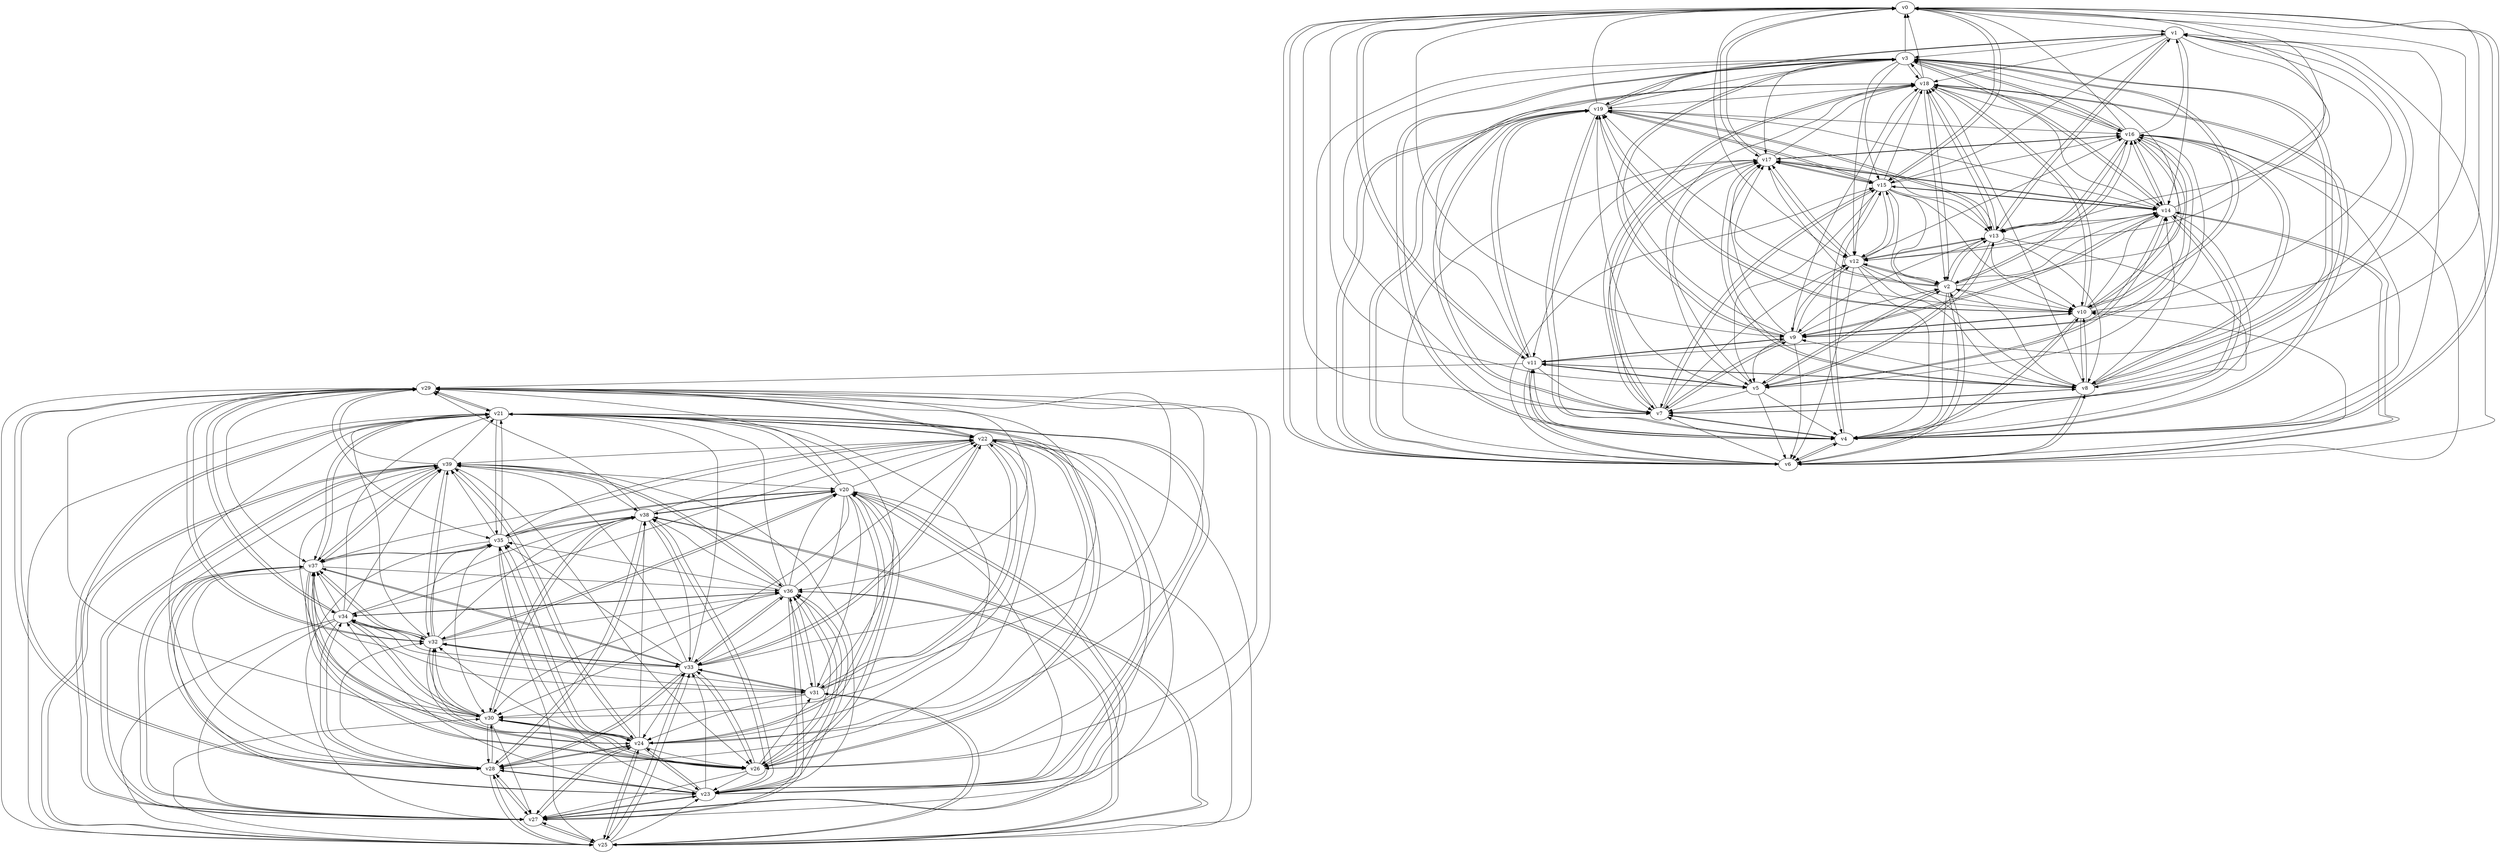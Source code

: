 digraph buchi_test059 {
    v0 [name="v0", player=1, priority=1];
    v1 [name="v1", player=0, priority=1];
    v2 [name="v2", player=1, priority=0];
    v3 [name="v3", player=1, priority=0];
    v4 [name="v4", player=0, priority=0];
    v5 [name="v5", player=0, priority=0];
    v6 [name="v6", player=1, priority=0];
    v7 [name="v7", player=0, priority=0];
    v8 [name="v8", player=1, priority=1];
    v9 [name="v9", player=0, priority=1];
    v10 [name="v10", player=0, priority=0];
    v11 [name="v11", player=0, priority=1];
    v12 [name="v12", player=1, priority=1];
    v13 [name="v13", player=0, priority=0];
    v14 [name="v14", player=0, priority=0];
    v15 [name="v15", player=1, priority=0];
    v16 [name="v16", player=1, priority=1];
    v17 [name="v17", player=0, priority=0];
    v18 [name="v18", player=1, priority=1];
    v19 [name="v19", player=1, priority=1];
    v20 [name="v20", player=0, priority=1];
    v21 [name="v21", player=1, priority=0];
    v22 [name="v22", player=0, priority=0];
    v23 [name="v23", player=1, priority=0];
    v24 [name="v24", player=1, priority=0];
    v25 [name="v25", player=0, priority=1];
    v26 [name="v26", player=0, priority=0];
    v27 [name="v27", player=1, priority=1];
    v28 [name="v28", player=0, priority=1];
    v29 [name="v29", player=0, priority=0];
    v30 [name="v30", player=0, priority=0];
    v31 [name="v31", player=1, priority=0];
    v32 [name="v32", player=1, priority=1];
    v33 [name="v33", player=0, priority=0];
    v34 [name="v34", player=1, priority=1];
    v35 [name="v35", player=1, priority=1];
    v36 [name="v36", player=0, priority=0];
    v37 [name="v37", player=0, priority=0];
    v38 [name="v38", player=0, priority=1];
    v39 [name="v39", player=1, priority=0];
    v26 -> v21;
    v38 -> v23;
    v7 -> v17;
    v26 -> v30;
    v19 -> v0;
    v29 -> v32;
    v8 -> v9;
    v0 -> v5;
    v11 -> v5;
    v8 -> v18;
    v21 -> v37;
    v33 -> v29;
    v3 -> v6;
    v34 -> v21;
    v3 -> v15;
    v14 -> v15;
    v22 -> v28;
    v34 -> v30;
    v37 -> v26;
    v22 -> v37;
    v37 -> v35;
    v15 -> v7;
    v18 -> v3;
    v15 -> v16;
    v7 -> v12;
    v18 -> v12;
    v19 -> v4;
    v11 -> v0;
    v29 -> v36;
    v0 -> v9;
    v11 -> v9;
    v33 -> v24;
    v25 -> v38;
    v3 -> v10;
    v22 -> v23;
    v34 -> v25;
    v37 -> v21;
    v15 -> v2;
    v36 -> v34;
    v18 -> v7;
    v26 -> v20;
    v18 -> v16;
    v29 -> v22;
    v21 -> v27;
    v11 -> v4;
    v10 -> v8;
    v10 -> v17;
    v2 -> v13;
    v33 -> v28;
    v25 -> v24;
    v33 -> v37;
    v25 -> v33;
    v14 -> v5;
    v3 -> v14;
    v22 -> v27;
    v28 -> v25;
    v18 -> v2;
    v36 -> v38;
    v28 -> v34;
    v6 -> v15;
    v21 -> v22;
    v29 -> v35;
    v10 -> v3;
    v2 -> v17;
    v25 -> v28;
    v3 -> v0;
    v14 -> v0;
    v32 -> v36;
    v24 -> v32;
    v3 -> v9;
    v14 -> v9;
    v3 -> v18;
    v14 -> v18;
    v36 -> v33;
    v28 -> v29;
    v28 -> v38;
    v6 -> v10;
    v6 -> v19;
    v29 -> v21;
    v21 -> v26;
    v21 -> v35;
    v2 -> v3;
    v10 -> v16;
    v2 -> v12;
    v24 -> v27;
    v35 -> v27;
    v3 -> v4;
    v14 -> v4;
    v17 -> v15;
    v9 -> v11;
    v28 -> v24;
    v28 -> v33;
    v6 -> v14;
    v29 -> v25;
    v39 -> v29;
    v39 -> v38;
    v31 -> v34;
    v2 -> v16;
    v32 -> v26;
    v24 -> v22;
    v35 -> v22;
    v32 -> v35;
    v16 -> v18;
    v36 -> v23;
    v9 -> v6;
    v5 -> v17;
    v6 -> v0;
    v6 -> v18;
    v39 -> v24;
    v20 -> v29;
    v31 -> v29;
    v20 -> v38;
    v23 -> v34;
    v13 -> v8;
    v32 -> v21;
    v1 -> v15;
    v13 -> v17;
    v32 -> v30;
    v16 -> v13;
    v24 -> v26;
    v32 -> v39;
    v24 -> v35;
    v17 -> v14;
    v9 -> v10;
    v28 -> v23;
    v9 -> v19;
    v6 -> v4;
    v27 -> v36;
    v39 -> v28;
    v20 -> v24;
    v31 -> v24;
    v39 -> v37;
    v23 -> v20;
    v20 -> v33;
    v31 -> v33;
    v23 -> v29;
    v23 -> v38;
    v13 -> v12;
    v16 -> v8;
    v1 -> v19;
    v35 -> v21;
    v16 -> v17;
    v24 -> v30;
    v35 -> v30;
    v17 -> v0;
    v5 -> v7;
    v9 -> v5;
    v9 -> v14;
    v30 -> v27;
    v39 -> v23;
    v12 -> v6;
    v39 -> v32;
    v12 -> v15;
    v4 -> v11;
    v23 -> v24;
    v23 -> v33;
    v32 -> v20;
    v16 -> v3;
    v34 -> v39;
    v1 -> v14;
    v13 -> v16;
    v24 -> v25;
    v35 -> v25;
    v5 -> v2;
    v5 -> v11;
    v19 -> v13;
    v39 -> v27;
    v12 -> v10;
    v4 -> v6;
    v20 -> v32;
    v4 -> v15;
    v31 -> v32;
    v23 -> v28;
    v23 -> v37;
    v13 -> v2;
    v1 -> v18;
    v37 -> v39;
    v38 -> v22;
    v26 -> v29;
    v5 -> v6;
    v27 -> v21;
    v0 -> v4;
    v8 -> v17;
    v0 -> v13;
    v30 -> v26;
    v27 -> v39;
    v4 -> v1;
    v12 -> v14;
    v4 -> v10;
    v4 -> v19;
    v34 -> v29;
    v16 -> v2;
    v34 -> v38;
    v1 -> v13;
    v26 -> v33;
    v38 -> v35;
    v8 -> v3;
    v19 -> v3;
    v27 -> v25;
    v0 -> v8;
    v11 -> v8;
    v0 -> v17;
    v33 -> v32;
    v12 -> v9;
    v22 -> v31;
    v15 -> v10;
    v18 -> v6;
    v15 -> v19;
    v7 -> v15;
    v38 -> v30;
    v26 -> v37;
    v8 -> v7;
    v19 -> v7;
    v27 -> v20;
    v11 -> v3;
    v8 -> v16;
    v19 -> v16;
    v0 -> v12;
    v12 -> v4;
    v25 -> v23;
    v4 -> v0;
    v33 -> v36;
    v14 -> v13;
    v22 -> v26;
    v34 -> v28;
    v37 -> v24;
    v34 -> v37;
    v37 -> v33;
    v15 -> v5;
    v15 -> v14;
    v18 -> v10;
    v26 -> v23;
    v7 -> v19;
    v18 -> v19;
    v26 -> v32;
    v8 -> v2;
    v29 -> v34;
    v8 -> v11;
    v19 -> v11;
    v11 -> v7;
    v33 -> v22;
    v33 -> v31;
    v25 -> v27;
    v25 -> v36;
    v3 -> v8;
    v22 -> v21;
    v3 -> v17;
    v14 -> v17;
    v22 -> v30;
    v37 -> v28;
    v22 -> v39;
    v15 -> v0;
    v18 -> v5;
    v15 -> v18;
    v7 -> v14;
    v19 -> v6;
    v33 -> v26;
    v25 -> v22;
    v33 -> v35;
    v25 -> v31;
    v14 -> v3;
    v3 -> v12;
    v37 -> v23;
    v36 -> v27;
    v15 -> v4;
    v7 -> v0;
    v18 -> v0;
    v15 -> v13;
    v28 -> v32;
    v7 -> v9;
    v29 -> v24;
    v21 -> v29;
    v10 -> v1;
    v2 -> v6;
    v10 -> v19;
    v33 -> v21;
    v32 -> v34;
    v3 -> v7;
    v14 -> v7;
    v24 -> v39;
    v35 -> v39;
    v3 -> v16;
    v14 -> v16;
    v36 -> v22;
    v17 -> v18;
    v36 -> v31;
    v28 -> v27;
    v7 -> v4;
    v18 -> v4;
    v6 -> v8;
    v6 -> v17;
    v29 -> v28;
    v21 -> v24;
    v29 -> v37;
    v10 -> v14;
    v2 -> v10;
    v2 -> v19;
    v25 -> v21;
    v32 -> v29;
    v32 -> v38;
    v36 -> v26;
    v36 -> v35;
    v9 -> v18;
    v21 -> v28;
    v39 -> v36;
    v10 -> v9;
    v2 -> v5;
    v10 -> v18;
    v2 -> v14;
    v24 -> v20;
    v35 -> v20;
    v32 -> v33;
    v14 -> v6;
    v24 -> v38;
    v35 -> v38;
    v17 -> v8;
    v36 -> v21;
    v36 -> v30;
    v36 -> v39;
    v6 -> v7;
    v6 -> v16;
    v21 -> v23;
    v20 -> v27;
    v10 -> v4;
    v31 -> v36;
    v2 -> v18;
    v35 -> v24;
    v32 -> v37;
    v17 -> v12;
    v36 -> v25;
    v9 -> v17;
    v28 -> v30;
    v6 -> v2;
    v6 -> v11;
    v30 -> v39;
    v39 -> v26;
    v20 -> v22;
    v31 -> v22;
    v20 -> v31;
    v23 -> v27;
    v2 -> v4;
    v23 -> v36;
    v13 -> v1;
    v13 -> v10;
    v13 -> v19;
    v24 -> v28;
    v24 -> v37;
    v35 -> v37;
    v17 -> v7;
    v36 -> v20;
    v9 -> v3;
    v5 -> v14;
    v17 -> v16;
    v9 -> v12;
    v30 -> v34;
    v39 -> v21;
    v12 -> v13;
    v20 -> v26;
    v20 -> v35;
    v4 -> v18;
    v1 -> v3;
    v13 -> v5;
    v16 -> v1;
    v1 -> v12;
    v16 -> v10;
    v24 -> v23;
    v38 -> v25;
    v17 -> v11;
    v9 -> v7;
    v9 -> v16;
    v27 -> v24;
    v6 -> v1;
    v30 -> v29;
    v30 -> v38;
    v39 -> v25;
    v12 -> v8;
    v20 -> v21;
    v31 -> v21;
    v12 -> v17;
    v20 -> v30;
    v31 -> v30;
    v23 -> v35;
    v34 -> v32;
    v13 -> v9;
    v16 -> v5;
    v13 -> v18;
    v16 -> v14;
    v38 -> v20;
    v26 -> v27;
    v38 -> v29;
    v5 -> v4;
    v9 -> v2;
    v26 -> v36;
    v5 -> v13;
    v8 -> v6;
    v19 -> v15;
    v27 -> v28;
    v0 -> v11;
    v30 -> v24;
    v27 -> v37;
    v11 -> v29;
    v39 -> v20;
    v20 -> v25;
    v31 -> v25;
    v23 -> v21;
    v34 -> v27;
    v13 -> v4;
    v16 -> v0;
    v22 -> v34;
    v34 -> v36;
    v37 -> v32;
    v16 -> v9;
    v7 -> v18;
    v26 -> v31;
    v38 -> v33;
    v8 -> v1;
    v19 -> v1;
    v8 -> v10;
    v19 -> v10;
    v27 -> v23;
    v0 -> v6;
    v11 -> v6;
    v0 -> v15;
    v30 -> v28;
    v30 -> v37;
    v4 -> v3;
    v33 -> v39;
    v12 -> v16;
    v22 -> v29;
    v37 -> v27;
    v16 -> v4;
    v37 -> v36;
    v15 -> v8;
    v15 -> v17;
    v18 -> v13;
    v38 -> v28;
    v19 -> v5;
    v0 -> v1;
    v11 -> v1;
    v8 -> v14;
    v19 -> v14;
    v0 -> v10;
    v11 -> v19;
    v30 -> v32;
    v33 -> v25;
    v12 -> v2;
    v33 -> v34;
    v25 -> v30;
    v4 -> v7;
    v25 -> v39;
    v22 -> v33;
    v37 -> v31;
    v15 -> v12;
    v7 -> v8;
}
